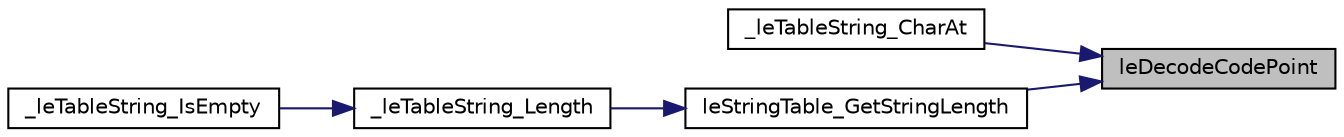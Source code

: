 digraph "leDecodeCodePoint"
{
 // LATEX_PDF_SIZE
  edge [fontname="Helvetica",fontsize="10",labelfontname="Helvetica",labelfontsize="10"];
  node [fontname="Helvetica",fontsize="10",shape=record];
  rankdir="RL";
  Node1 [label="leDecodeCodePoint",height=0.2,width=0.4,color="black", fillcolor="grey75", style="filled", fontcolor="black",tooltip=" "];
  Node1 -> Node2 [dir="back",color="midnightblue",fontsize="10",style="solid",fontname="Helvetica"];
  Node2 [label="_leTableString_CharAt",height=0.2,width=0.4,color="black", fillcolor="white", style="filled",URL="$legato__tablestring_8c.html#a78ea81f69fd505961ac0888237cd122a",tooltip=" "];
  Node1 -> Node3 [dir="back",color="midnightblue",fontsize="10",style="solid",fontname="Helvetica"];
  Node3 [label="leStringTable_GetStringLength",height=0.2,width=0.4,color="black", fillcolor="white", style="filled",URL="$legato__stringtable_8h.html#ab5f6009e3d25c35665186d6f2ae6a34f",tooltip=" "];
  Node3 -> Node4 [dir="back",color="midnightblue",fontsize="10",style="solid",fontname="Helvetica"];
  Node4 [label="_leTableString_Length",height=0.2,width=0.4,color="black", fillcolor="white", style="filled",URL="$legato__tablestring_8c.html#a8c6d85c0152a0294ef4b6af147ca446a",tooltip=" "];
  Node4 -> Node5 [dir="back",color="midnightblue",fontsize="10",style="solid",fontname="Helvetica"];
  Node5 [label="_leTableString_IsEmpty",height=0.2,width=0.4,color="black", fillcolor="white", style="filled",URL="$legato__tablestring_8c.html#ad5b434624b468c841ffd160d0c0ec94a",tooltip=" "];
}
